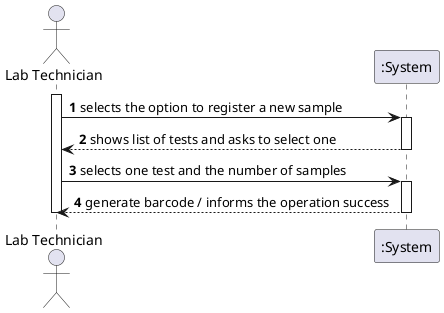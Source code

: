 @startuml
'https://plantuml.com/sequence-diagram

autonumber

actor "Lab Technician" as OE
activate OE

OE -> ":System" : selects the option to register a new sample
activate ":System"
":System" --> OE : shows list of tests and asks to select one
deactivate ":System"

OE -> ":System" : selects one test and the number of samples
activate ":System"
":System" --> OE : generate barcode / informs the operation success
deactivate ":System"


deactivate OE

@enduml